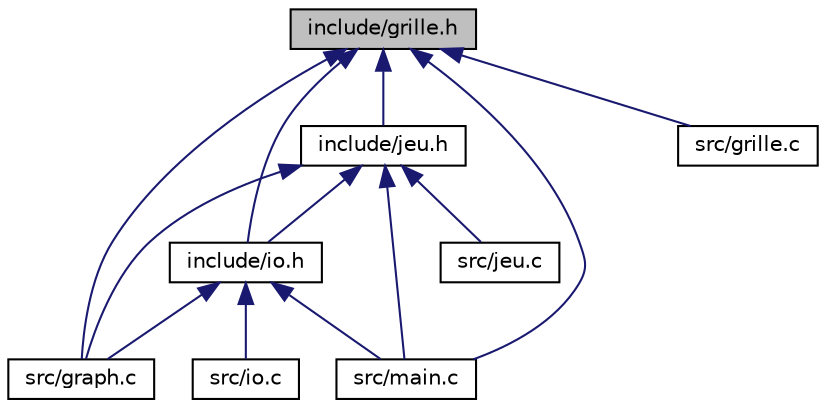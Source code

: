 digraph "include/grille.h"
{
  edge [fontname="Helvetica",fontsize="10",labelfontname="Helvetica",labelfontsize="10"];
  node [fontname="Helvetica",fontsize="10",shape=record];
  Node4 [label="include/grille.h",height=0.2,width=0.4,color="black", fillcolor="grey75", style="filled", fontcolor="black"];
  Node4 -> Node5 [dir="back",color="midnightblue",fontsize="10",style="solid"];
  Node5 [label="src/graph.c",height=0.2,width=0.4,color="black", fillcolor="white", style="filled",URL="$graph_8c.html"];
  Node4 -> Node6 [dir="back",color="midnightblue",fontsize="10",style="solid"];
  Node6 [label="src/grille.c",height=0.2,width=0.4,color="black", fillcolor="white", style="filled",URL="$grille_8c.html"];
  Node4 -> Node7 [dir="back",color="midnightblue",fontsize="10",style="solid"];
  Node7 [label="src/main.c",height=0.2,width=0.4,color="black", fillcolor="white", style="filled",URL="$main_8c.html"];
  Node4 -> Node8 [dir="back",color="midnightblue",fontsize="10",style="solid"];
  Node8 [label="include/io.h",height=0.2,width=0.4,color="black", fillcolor="white", style="filled",URL="$io_8h.html"];
  Node8 -> Node5 [dir="back",color="midnightblue",fontsize="10",style="solid"];
  Node8 -> Node9 [dir="back",color="midnightblue",fontsize="10",style="solid"];
  Node9 [label="src/io.c",height=0.2,width=0.4,color="black", fillcolor="white", style="filled",URL="$io_8c.html"];
  Node8 -> Node7 [dir="back",color="midnightblue",fontsize="10",style="solid"];
  Node4 -> Node10 [dir="back",color="midnightblue",fontsize="10",style="solid"];
  Node10 [label="include/jeu.h",height=0.2,width=0.4,color="black", fillcolor="white", style="filled",URL="$jeu_8h.html"];
  Node10 -> Node5 [dir="back",color="midnightblue",fontsize="10",style="solid"];
  Node10 -> Node11 [dir="back",color="midnightblue",fontsize="10",style="solid"];
  Node11 [label="src/jeu.c",height=0.2,width=0.4,color="black", fillcolor="white", style="filled",URL="$jeu_8c.html"];
  Node10 -> Node7 [dir="back",color="midnightblue",fontsize="10",style="solid"];
  Node10 -> Node8 [dir="back",color="midnightblue",fontsize="10",style="solid"];
}
